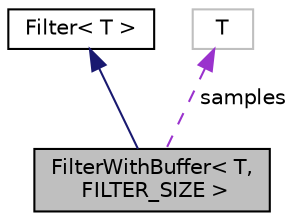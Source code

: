 digraph "FilterWithBuffer&lt; T, FILTER_SIZE &gt;"
{
 // INTERACTIVE_SVG=YES
  edge [fontname="Helvetica",fontsize="10",labelfontname="Helvetica",labelfontsize="10"];
  node [fontname="Helvetica",fontsize="10",shape=record];
  Node1 [label="FilterWithBuffer\< T,\l FILTER_SIZE \>",height=0.2,width=0.4,color="black", fillcolor="grey75", style="filled", fontcolor="black"];
  Node2 -> Node1 [dir="back",color="midnightblue",fontsize="10",style="solid",fontname="Helvetica"];
  Node2 [label="Filter\< T \>",height=0.2,width=0.4,color="black", fillcolor="white", style="filled",URL="$classFilter.html"];
  Node3 -> Node1 [dir="back",color="darkorchid3",fontsize="10",style="dashed",label=" samples" ,fontname="Helvetica"];
  Node3 [label="T",height=0.2,width=0.4,color="grey75", fillcolor="white", style="filled"];
}
